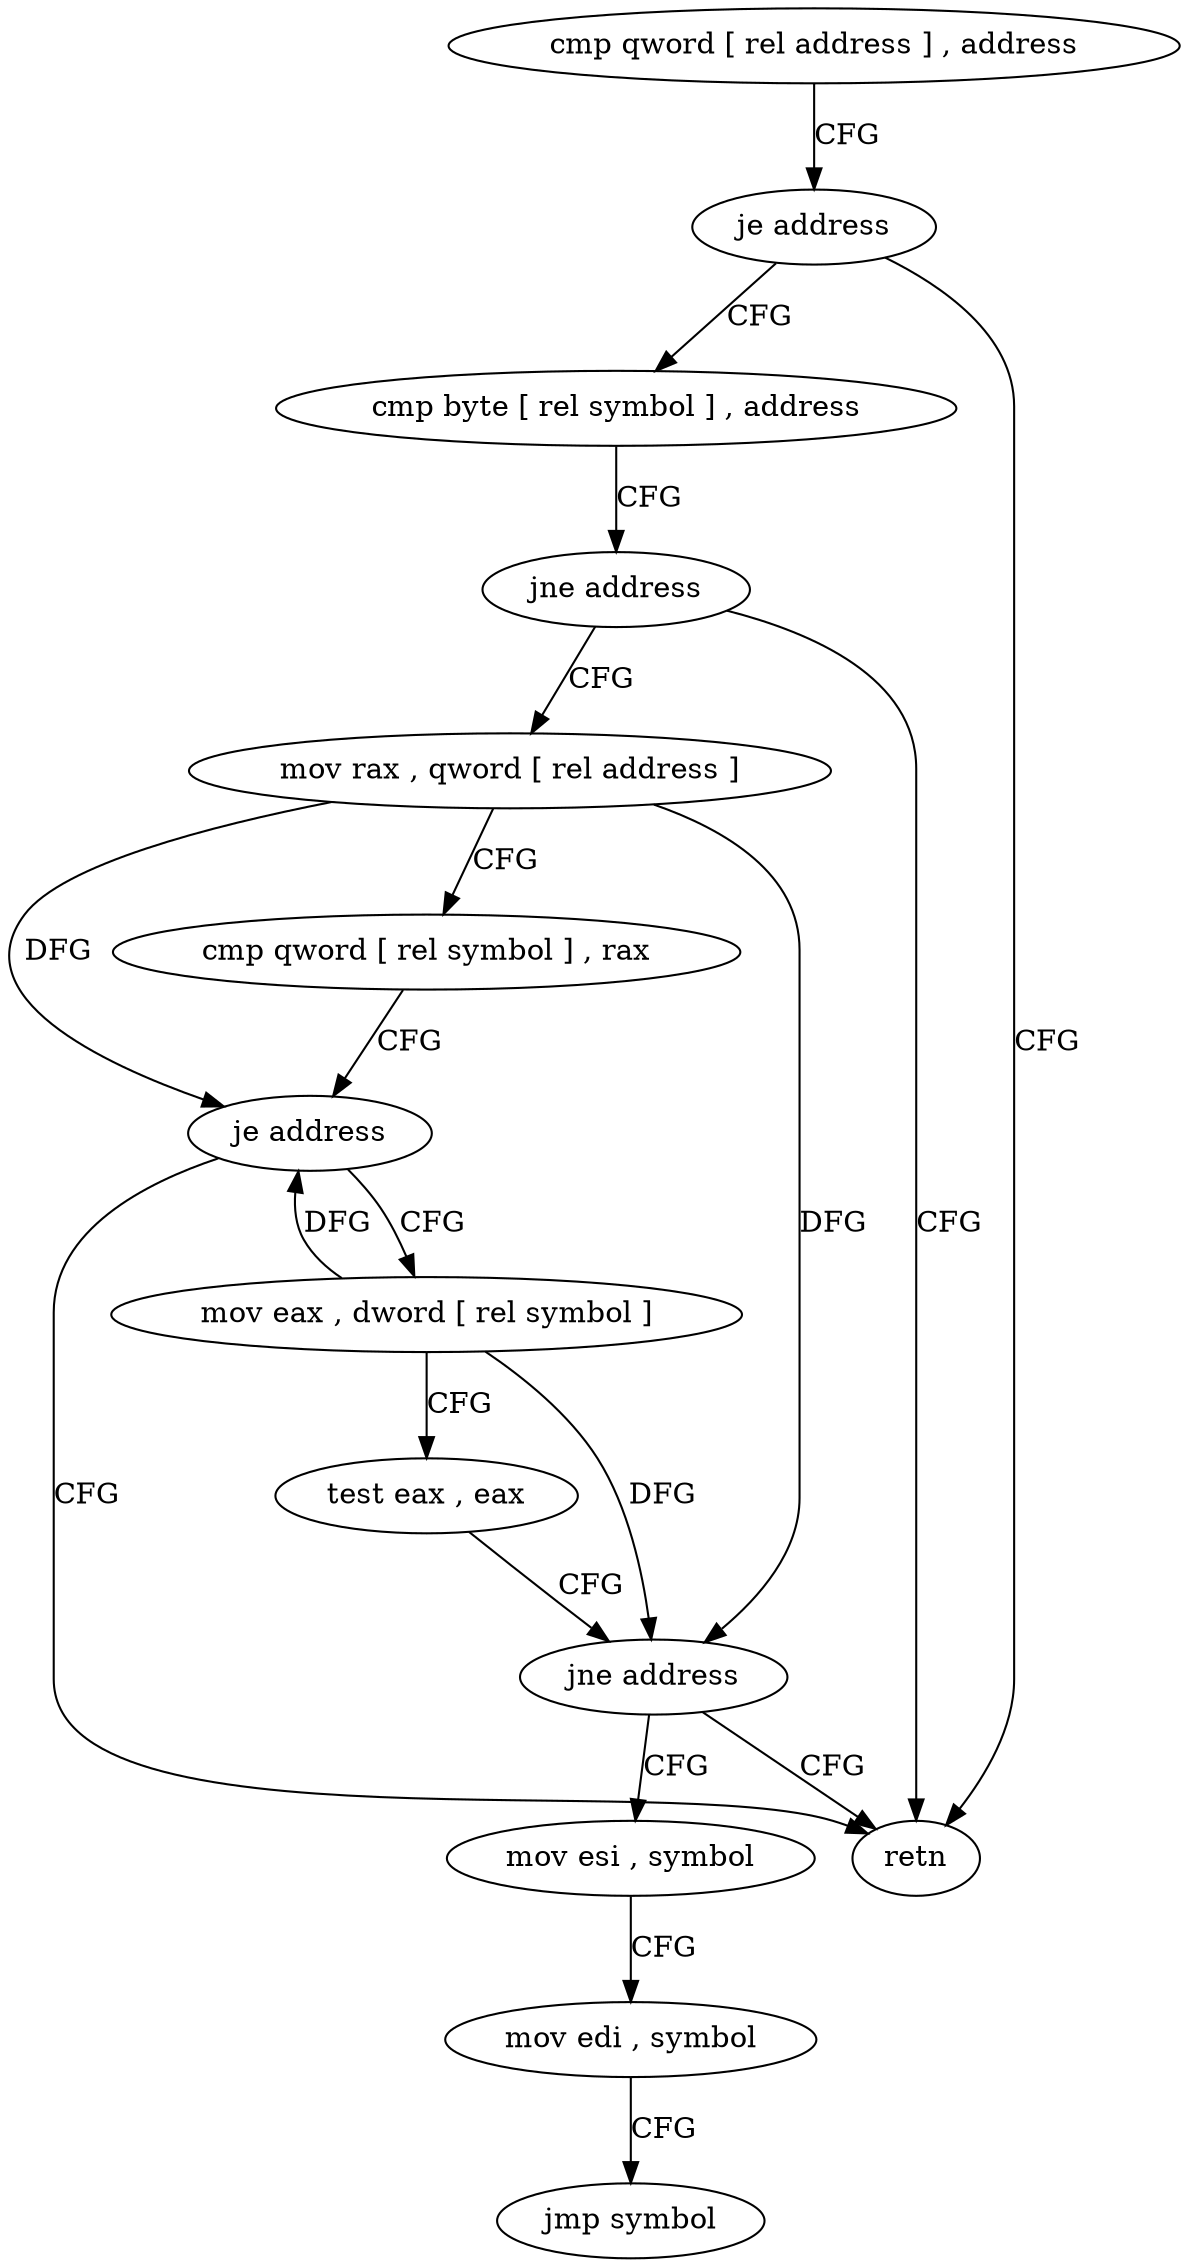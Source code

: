 digraph "func" {
"4210800" [label = "cmp qword [ rel address ] , address" ]
"4210808" [label = "je address" ]
"4210816" [label = "cmp byte [ rel symbol ] , address" ]
"4210810" [label = "retn" ]
"4210823" [label = "jne address" ]
"4210825" [label = "mov rax , qword [ rel address ]" ]
"4210832" [label = "cmp qword [ rel symbol ] , rax" ]
"4210839" [label = "je address" ]
"4210841" [label = "mov eax , dword [ rel symbol ]" ]
"4210847" [label = "test eax , eax" ]
"4210849" [label = "jne address" ]
"4210851" [label = "mov esi , symbol" ]
"4210856" [label = "mov edi , symbol" ]
"4210861" [label = "jmp symbol" ]
"4210800" -> "4210808" [ label = "CFG" ]
"4210808" -> "4210816" [ label = "CFG" ]
"4210808" -> "4210810" [ label = "CFG" ]
"4210816" -> "4210823" [ label = "CFG" ]
"4210823" -> "4210810" [ label = "CFG" ]
"4210823" -> "4210825" [ label = "CFG" ]
"4210825" -> "4210832" [ label = "CFG" ]
"4210825" -> "4210839" [ label = "DFG" ]
"4210825" -> "4210849" [ label = "DFG" ]
"4210832" -> "4210839" [ label = "CFG" ]
"4210839" -> "4210810" [ label = "CFG" ]
"4210839" -> "4210841" [ label = "CFG" ]
"4210841" -> "4210847" [ label = "CFG" ]
"4210841" -> "4210839" [ label = "DFG" ]
"4210841" -> "4210849" [ label = "DFG" ]
"4210847" -> "4210849" [ label = "CFG" ]
"4210849" -> "4210810" [ label = "CFG" ]
"4210849" -> "4210851" [ label = "CFG" ]
"4210851" -> "4210856" [ label = "CFG" ]
"4210856" -> "4210861" [ label = "CFG" ]
}
